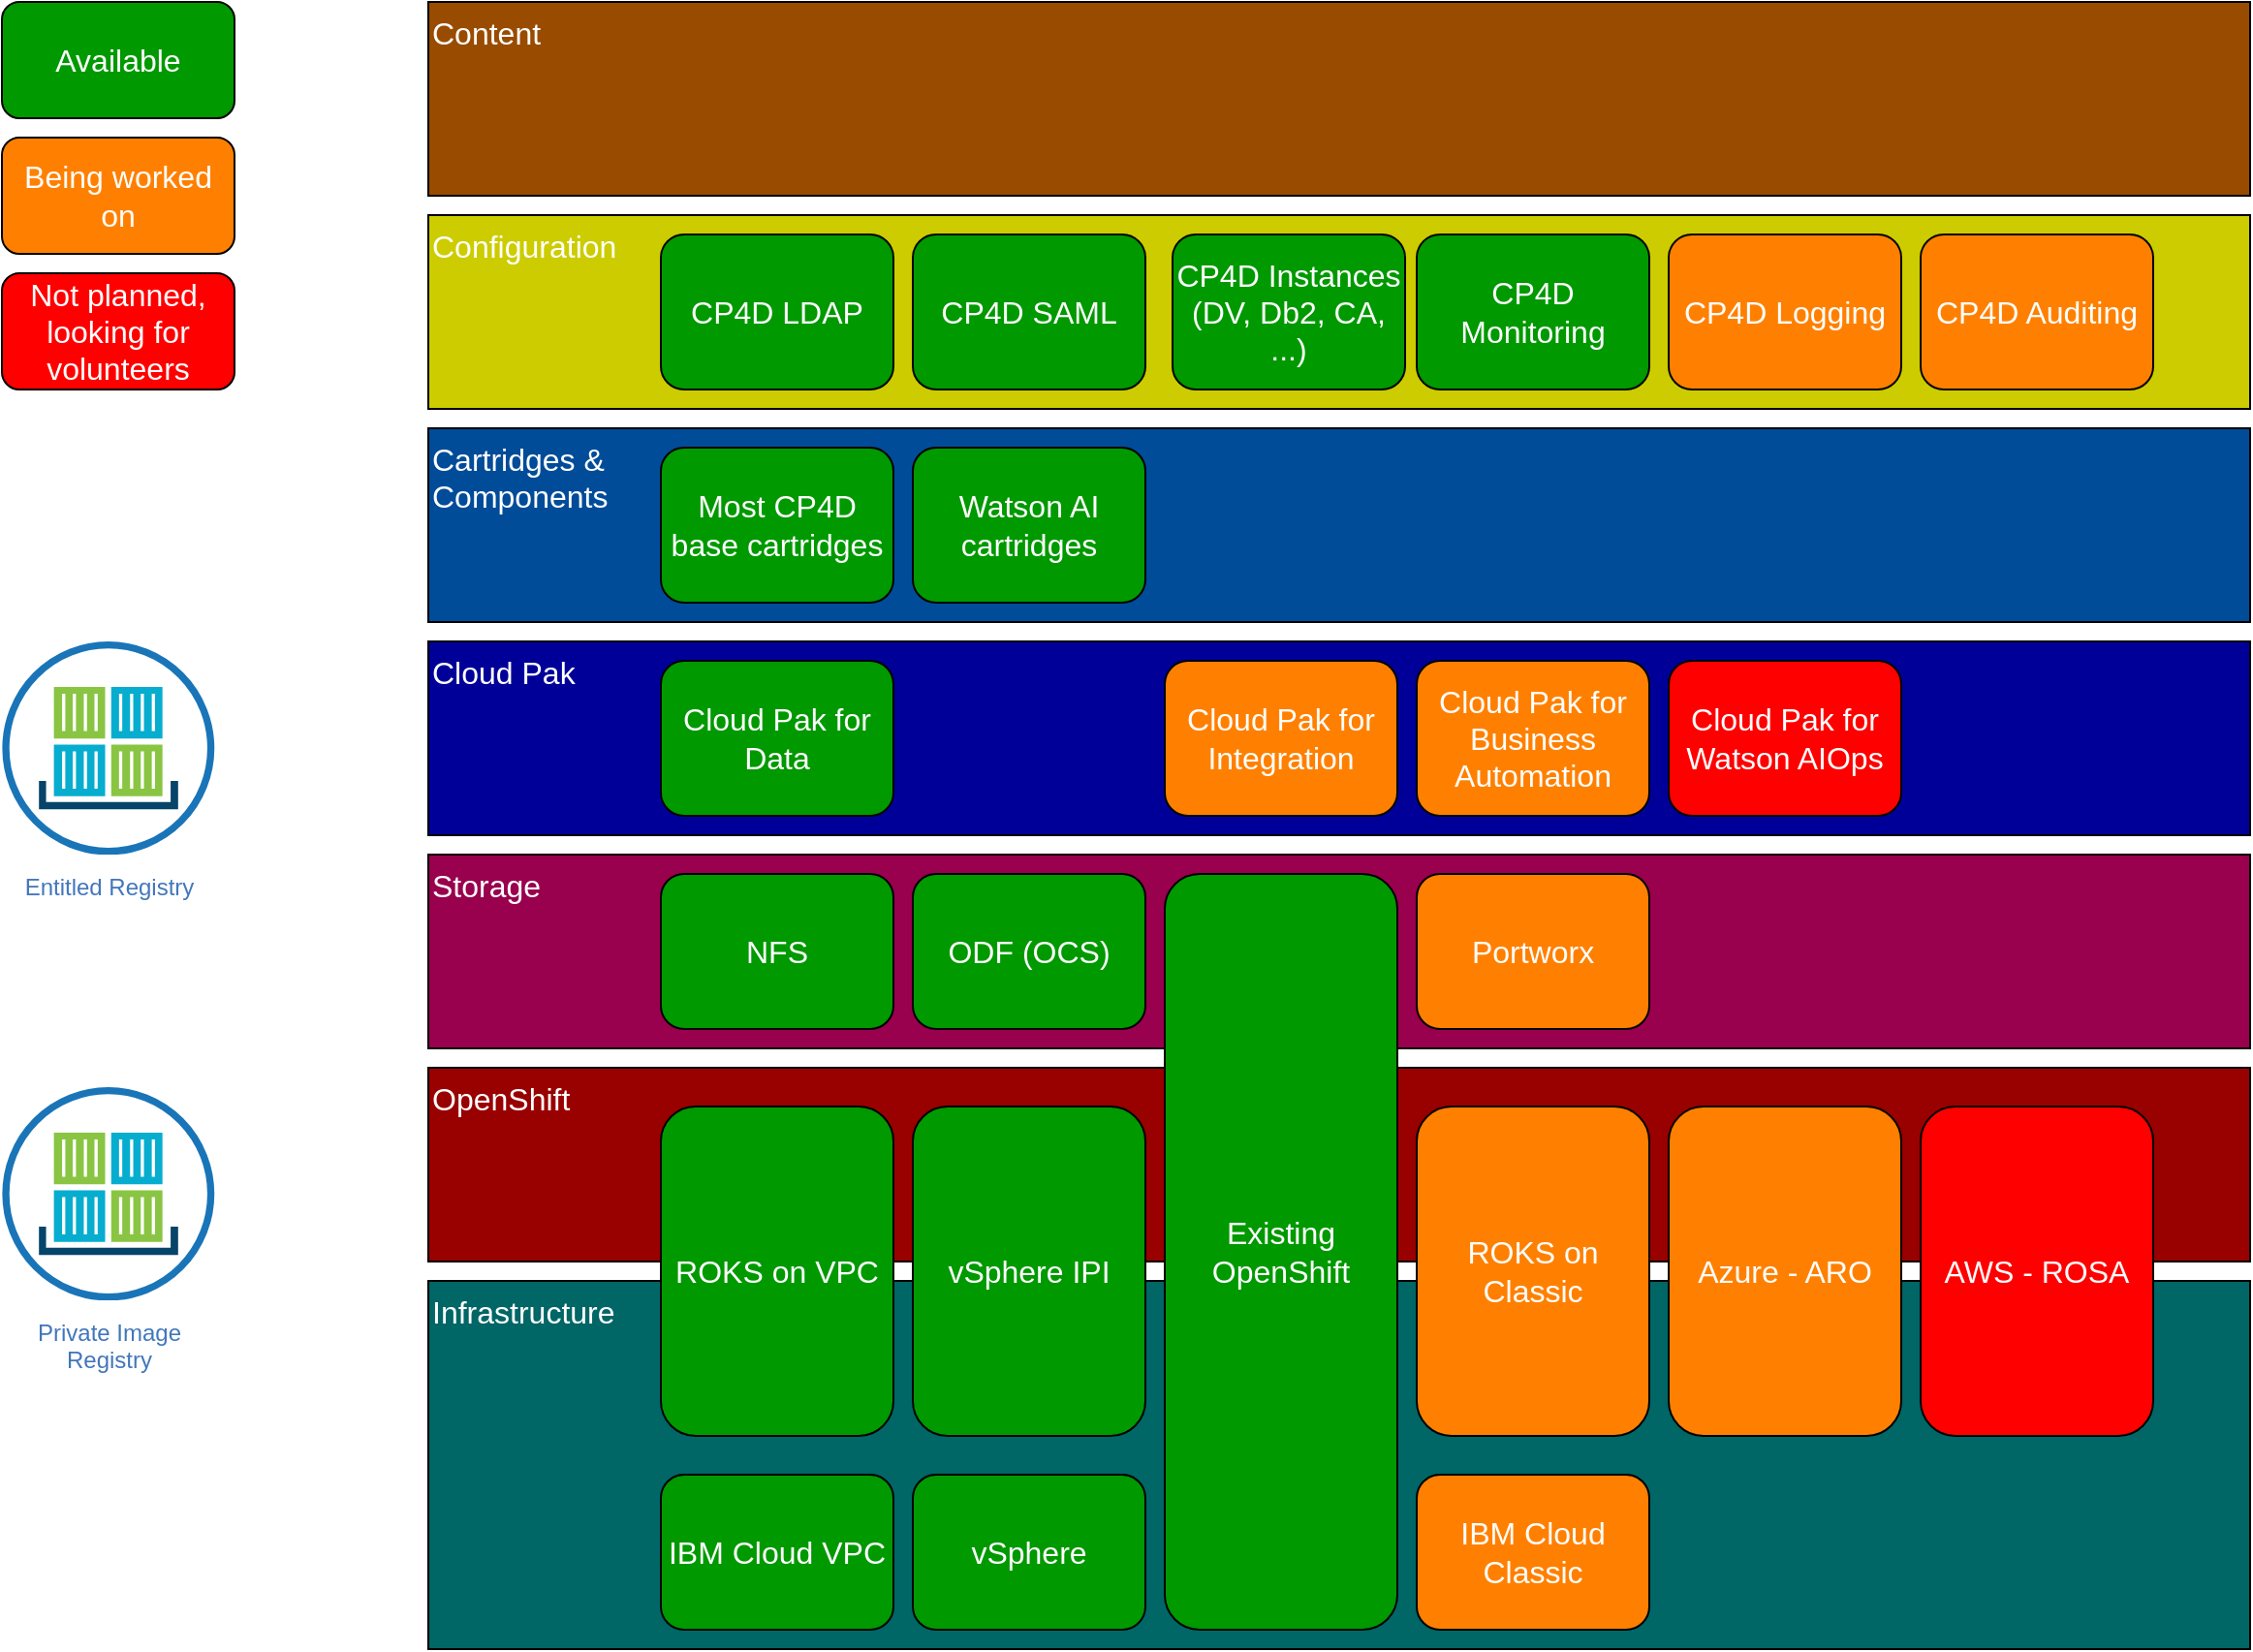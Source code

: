 <mxfile version="15.8.7" type="device"><diagram id="2mgyJ-_zdfh3gZ3U018M" name="Page-1"><mxGraphModel dx="1933" dy="892" grid="1" gridSize="10" guides="1" tooltips="1" connect="1" arrows="1" fold="1" page="1" pageScale="1" pageWidth="827" pageHeight="1169" math="0" shadow="0"><root><mxCell id="0"/><mxCell id="1" parent="0"/><mxCell id="PIvEL9YP9_9EcO1mkzoZ-20" value="Infrastructure" style="whiteSpace=wrap;html=1;align=left;verticalAlign=top;fillColor=#006666;fontColor=#FFFFFF;fontSize=16;" parent="1" vertex="1"><mxGeometry x="30" y="960" width="940" height="190" as="geometry"/></mxCell><mxCell id="PIvEL9YP9_9EcO1mkzoZ-21" value="OpenShift" style="whiteSpace=wrap;html=1;align=left;verticalAlign=top;fillColor=#990000;fontColor=#FFFFFF;fontSize=16;" parent="1" vertex="1"><mxGeometry x="30" y="850" width="940" height="100" as="geometry"/></mxCell><mxCell id="PIvEL9YP9_9EcO1mkzoZ-23" value="Storage" style="whiteSpace=wrap;html=1;align=left;verticalAlign=top;fillColor=#99004D;fontColor=#FFFFFF;fontSize=16;" parent="1" vertex="1"><mxGeometry x="30" y="740" width="940" height="100" as="geometry"/></mxCell><mxCell id="PIvEL9YP9_9EcO1mkzoZ-31" value="Cloud Pak" style="whiteSpace=wrap;html=1;align=left;verticalAlign=top;fillColor=#000099;fontColor=#FFFFFF;fontSize=16;" parent="1" vertex="1"><mxGeometry x="30" y="630" width="940" height="100" as="geometry"/></mxCell><mxCell id="PIvEL9YP9_9EcO1mkzoZ-32" value="Cartridges &amp;amp;&lt;br&gt;Components" style="whiteSpace=wrap;html=1;align=left;verticalAlign=top;fillColor=#004C99;fontColor=#FFFFFF;fontSize=16;" parent="1" vertex="1"><mxGeometry x="30" y="520" width="940" height="100" as="geometry"/></mxCell><mxCell id="PIvEL9YP9_9EcO1mkzoZ-33" value="Configuration" style="whiteSpace=wrap;html=1;align=left;verticalAlign=top;fillColor=#CCCC00;fontColor=#FFFFFF;fontSize=16;" parent="1" vertex="1"><mxGeometry x="30" y="410" width="940" height="100" as="geometry"/></mxCell><mxCell id="PIvEL9YP9_9EcO1mkzoZ-34" value="Content" style="whiteSpace=wrap;html=1;align=left;verticalAlign=top;fillColor=#994C00;fontColor=#FFFFFF;fontSize=16;" parent="1" vertex="1"><mxGeometry x="30" y="300" width="940" height="100" as="geometry"/></mxCell><mxCell id="x2PrL_irTpATyocbjBxF-1" value="Available" style="rounded=1;whiteSpace=wrap;html=1;fontSize=16;fontColor=#FFFFFF;fillColor=#009900;align=center;verticalAlign=middle;" parent="1" vertex="1"><mxGeometry x="-190" y="300" width="120" height="60" as="geometry"/></mxCell><mxCell id="x2PrL_irTpATyocbjBxF-2" value="Being worked on" style="rounded=1;whiteSpace=wrap;html=1;fontSize=16;fontColor=#FFFFFF;fillColor=#FF8000;align=center;verticalAlign=middle;" parent="1" vertex="1"><mxGeometry x="-190" y="370" width="120" height="60" as="geometry"/></mxCell><mxCell id="x2PrL_irTpATyocbjBxF-3" value="Not planned, looking for volunteers" style="rounded=1;whiteSpace=wrap;html=1;fontSize=16;fontColor=#FFFFFF;fillColor=#FF0000;align=center;verticalAlign=middle;" parent="1" vertex="1"><mxGeometry x="-190" y="440" width="120" height="60" as="geometry"/></mxCell><mxCell id="PIvEL9YP9_9EcO1mkzoZ-9" value="Infrastructure" parent="0"/><mxCell id="PIvEL9YP9_9EcO1mkzoZ-35" value="Private Image&lt;br&gt;Registry" style="aspect=fixed;perimeter=ellipsePerimeter;html=1;align=center;shadow=0;dashed=0;fontColor=#4277BB;labelBackgroundColor=#ffffff;fontSize=12;spacingTop=3;image;image=img/lib/ibm/miscellaneous/ibm_containers.svg;fillColor=#994C00;" parent="PIvEL9YP9_9EcO1mkzoZ-9" vertex="1"><mxGeometry x="-190" y="860" width="110" height="110" as="geometry"/></mxCell><mxCell id="PIvEL9YP9_9EcO1mkzoZ-52" value="Entitled Registry" style="aspect=fixed;perimeter=ellipsePerimeter;html=1;align=center;shadow=0;dashed=0;fontColor=#4277BB;labelBackgroundColor=#ffffff;fontSize=12;spacingTop=3;image;image=img/lib/ibm/miscellaneous/ibm_containers.svg;fillColor=#994C00;" parent="PIvEL9YP9_9EcO1mkzoZ-9" vertex="1"><mxGeometry x="-190" y="630" width="110" height="110" as="geometry"/></mxCell><mxCell id="PIvEL9YP9_9EcO1mkzoZ-74" value="IBM Cloud VPC" style="rounded=1;whiteSpace=wrap;html=1;fontSize=16;fontColor=#FFFFFF;fillColor=#009900;align=center;verticalAlign=middle;" parent="PIvEL9YP9_9EcO1mkzoZ-9" vertex="1"><mxGeometry x="150" y="1060" width="120" height="80" as="geometry"/></mxCell><mxCell id="PIvEL9YP9_9EcO1mkzoZ-75" value="IBM Cloud Classic" style="rounded=1;whiteSpace=wrap;html=1;fontSize=16;fontColor=#FFFFFF;fillColor=#FF8000;align=center;verticalAlign=middle;" parent="PIvEL9YP9_9EcO1mkzoZ-9" vertex="1"><mxGeometry x="540" y="1060" width="120" height="80" as="geometry"/></mxCell><mxCell id="PIvEL9YP9_9EcO1mkzoZ-76" value="vSphere" style="rounded=1;whiteSpace=wrap;html=1;fontSize=16;fontColor=#FFFFFF;fillColor=#009900;align=center;verticalAlign=middle;" parent="PIvEL9YP9_9EcO1mkzoZ-9" vertex="1"><mxGeometry x="280" y="1060" width="120" height="80" as="geometry"/></mxCell><mxCell id="PIvEL9YP9_9EcO1mkzoZ-18" value="OpenShift" parent="0"/><mxCell id="PIvEL9YP9_9EcO1mkzoZ-24" value="ROKS on Classic" style="rounded=1;whiteSpace=wrap;html=1;fontSize=16;fontColor=#FFFFFF;fillColor=#FF8000;align=center;verticalAlign=middle;" parent="PIvEL9YP9_9EcO1mkzoZ-18" vertex="1"><mxGeometry x="540" y="870" width="120" height="170" as="geometry"/></mxCell><mxCell id="PIvEL9YP9_9EcO1mkzoZ-25" value="vSphere IPI" style="rounded=1;whiteSpace=wrap;html=1;fontSize=16;fontColor=#FFFFFF;fillColor=#009900;align=center;verticalAlign=middle;" parent="PIvEL9YP9_9EcO1mkzoZ-18" vertex="1"><mxGeometry x="280" y="870" width="120" height="170" as="geometry"/></mxCell><mxCell id="PIvEL9YP9_9EcO1mkzoZ-26" value="Azure - ARO" style="rounded=1;whiteSpace=wrap;html=1;fontSize=16;fontColor=#FFFFFF;fillColor=#FF8000;align=center;verticalAlign=middle;" parent="PIvEL9YP9_9EcO1mkzoZ-18" vertex="1"><mxGeometry x="670" y="870" width="120" height="170" as="geometry"/></mxCell><mxCell id="PIvEL9YP9_9EcO1mkzoZ-27" value="AWS - ROSA" style="rounded=1;whiteSpace=wrap;html=1;fontSize=16;fontColor=#FFFFFF;fillColor=#FF0000;align=center;verticalAlign=middle;" parent="PIvEL9YP9_9EcO1mkzoZ-18" vertex="1"><mxGeometry x="800" y="870" width="120" height="170" as="geometry"/></mxCell><mxCell id="PIvEL9YP9_9EcO1mkzoZ-28" value="Existing OpenShift" style="rounded=1;whiteSpace=wrap;html=1;fontSize=16;fontColor=#FFFFFF;fillColor=#009900;align=center;verticalAlign=middle;" parent="PIvEL9YP9_9EcO1mkzoZ-18" vertex="1"><mxGeometry x="410" y="750" width="120" height="390" as="geometry"/></mxCell><mxCell id="PIvEL9YP9_9EcO1mkzoZ-29" value="ROKS on VPC" style="rounded=1;whiteSpace=wrap;html=1;fontSize=16;fontColor=#FFFFFF;fillColor=#009900;align=center;verticalAlign=middle;" parent="PIvEL9YP9_9EcO1mkzoZ-18" vertex="1"><mxGeometry x="150" y="870" width="120" height="170" as="geometry"/></mxCell><mxCell id="PIvEL9YP9_9EcO1mkzoZ-54" value="Storage" parent="0"/><mxCell id="PIvEL9YP9_9EcO1mkzoZ-55" value="NFS" style="rounded=1;whiteSpace=wrap;html=1;fontSize=16;fontColor=#FFFFFF;fillColor=#009900;align=center;verticalAlign=middle;" parent="PIvEL9YP9_9EcO1mkzoZ-54" vertex="1"><mxGeometry x="150" y="750" width="120" height="80" as="geometry"/></mxCell><mxCell id="PIvEL9YP9_9EcO1mkzoZ-56" value="ODF (OCS)" style="rounded=1;whiteSpace=wrap;html=1;fontSize=16;fontColor=#FFFFFF;fillColor=#009900;align=center;verticalAlign=middle;" parent="PIvEL9YP9_9EcO1mkzoZ-54" vertex="1"><mxGeometry x="280" y="750" width="120" height="80" as="geometry"/></mxCell><mxCell id="PIvEL9YP9_9EcO1mkzoZ-57" value="Portworx" style="rounded=1;whiteSpace=wrap;html=1;fontSize=16;fontColor=#FFFFFF;fillColor=#FF8000;align=center;verticalAlign=middle;" parent="PIvEL9YP9_9EcO1mkzoZ-54" vertex="1"><mxGeometry x="540" y="750" width="120" height="80" as="geometry"/></mxCell><mxCell id="PIvEL9YP9_9EcO1mkzoZ-58" value="Cloud Pak" parent="0"/><mxCell id="PIvEL9YP9_9EcO1mkzoZ-59" value="Cloud Pak for Data" style="rounded=1;whiteSpace=wrap;html=1;fontSize=16;fontColor=#FFFFFF;fillColor=#009900;align=center;verticalAlign=middle;" parent="PIvEL9YP9_9EcO1mkzoZ-58" vertex="1"><mxGeometry x="150" y="640" width="120" height="80" as="geometry"/></mxCell><mxCell id="PIvEL9YP9_9EcO1mkzoZ-60" value="Cloud Pak for Integration" style="rounded=1;whiteSpace=wrap;html=1;fontSize=16;fontColor=#FFFFFF;fillColor=#FF8000;align=center;verticalAlign=middle;" parent="PIvEL9YP9_9EcO1mkzoZ-58" vertex="1"><mxGeometry x="410" y="640" width="120" height="80" as="geometry"/></mxCell><mxCell id="PIvEL9YP9_9EcO1mkzoZ-61" value="Cloud Pak for Business Automation" style="rounded=1;whiteSpace=wrap;html=1;fontSize=16;fontColor=#FFFFFF;fillColor=#FF8000;align=center;verticalAlign=middle;" parent="PIvEL9YP9_9EcO1mkzoZ-58" vertex="1"><mxGeometry x="540" y="640" width="120" height="80" as="geometry"/></mxCell><mxCell id="PIvEL9YP9_9EcO1mkzoZ-62" value="Cloud Pak for Watson AIOps" style="rounded=1;whiteSpace=wrap;html=1;fontSize=16;fontColor=#FFFFFF;fillColor=#FF0000;align=center;verticalAlign=middle;" parent="PIvEL9YP9_9EcO1mkzoZ-58" vertex="1"><mxGeometry x="670" y="640" width="120" height="80" as="geometry"/></mxCell><mxCell id="PIvEL9YP9_9EcO1mkzoZ-63" value="Cartridges" parent="0"/><mxCell id="PIvEL9YP9_9EcO1mkzoZ-64" style="edgeStyle=orthogonalEdgeStyle;rounded=0;orthogonalLoop=1;jettySize=auto;html=1;exitX=0.5;exitY=1;exitDx=0;exitDy=0;entryX=0.5;entryY=0.875;entryDx=0;entryDy=0;entryPerimeter=0;fontSize=16;fontColor=#FFFFFF;" parent="PIvEL9YP9_9EcO1mkzoZ-63" edge="1"><mxGeometry relative="1" as="geometry"><mxPoint x="340" y="610" as="sourcePoint"/><mxPoint x="340" y="600" as="targetPoint"/></mxGeometry></mxCell><mxCell id="PIvEL9YP9_9EcO1mkzoZ-65" value="Most CP4D base cartridges" style="rounded=1;whiteSpace=wrap;html=1;fontSize=16;fontColor=#FFFFFF;fillColor=#009900;align=center;verticalAlign=middle;" parent="PIvEL9YP9_9EcO1mkzoZ-63" vertex="1"><mxGeometry x="150" y="530" width="120" height="80" as="geometry"/></mxCell><mxCell id="PIvEL9YP9_9EcO1mkzoZ-66" value="Watson AI cartridges" style="rounded=1;whiteSpace=wrap;html=1;fontSize=16;fontColor=#FFFFFF;fillColor=#009900;align=center;verticalAlign=middle;" parent="PIvEL9YP9_9EcO1mkzoZ-63" vertex="1"><mxGeometry x="280" y="530" width="120" height="80" as="geometry"/></mxCell><mxCell id="PIvEL9YP9_9EcO1mkzoZ-67" value="Configuration" parent="0"/><mxCell id="PIvEL9YP9_9EcO1mkzoZ-68" value="CP4D LDAP" style="rounded=1;whiteSpace=wrap;html=1;fontSize=16;fontColor=#FFFFFF;fillColor=#009900;align=center;verticalAlign=middle;" parent="PIvEL9YP9_9EcO1mkzoZ-67" vertex="1"><mxGeometry x="150" y="420" width="120" height="80" as="geometry"/></mxCell><mxCell id="PIvEL9YP9_9EcO1mkzoZ-69" value="CP4D SAML" style="rounded=1;whiteSpace=wrap;html=1;fontSize=16;fontColor=#FFFFFF;fillColor=#009900;align=center;verticalAlign=middle;" parent="PIvEL9YP9_9EcO1mkzoZ-67" vertex="1"><mxGeometry x="280" y="420" width="120" height="80" as="geometry"/></mxCell><mxCell id="PIvEL9YP9_9EcO1mkzoZ-70" value="CP4D Instances (DV, Db2, CA, ...)" style="rounded=1;whiteSpace=wrap;html=1;fontSize=16;fontColor=#FFFFFF;fillColor=#009900;align=center;verticalAlign=middle;" parent="PIvEL9YP9_9EcO1mkzoZ-67" vertex="1"><mxGeometry x="414" y="420" width="120" height="80" as="geometry"/></mxCell><mxCell id="PIvEL9YP9_9EcO1mkzoZ-71" value="CP4D Monitoring" style="rounded=1;whiteSpace=wrap;html=1;fontSize=16;fontColor=#FFFFFF;fillColor=#009900;align=center;verticalAlign=middle;" parent="PIvEL9YP9_9EcO1mkzoZ-67" vertex="1"><mxGeometry x="540" y="420" width="120" height="80" as="geometry"/></mxCell><mxCell id="PIvEL9YP9_9EcO1mkzoZ-72" value="CP4D Logging" style="rounded=1;whiteSpace=wrap;html=1;fontSize=16;fontColor=#FFFFFF;fillColor=#FF8000;align=center;verticalAlign=middle;" parent="PIvEL9YP9_9EcO1mkzoZ-67" vertex="1"><mxGeometry x="670" y="420" width="120" height="80" as="geometry"/></mxCell><mxCell id="PIvEL9YP9_9EcO1mkzoZ-73" value="CP4D Auditing" style="rounded=1;whiteSpace=wrap;html=1;fontSize=16;fontColor=#FFFFFF;fillColor=#FF8000;align=center;verticalAlign=middle;" parent="PIvEL9YP9_9EcO1mkzoZ-67" vertex="1"><mxGeometry x="800" y="420" width="120" height="80" as="geometry"/></mxCell></root></mxGraphModel></diagram></mxfile>